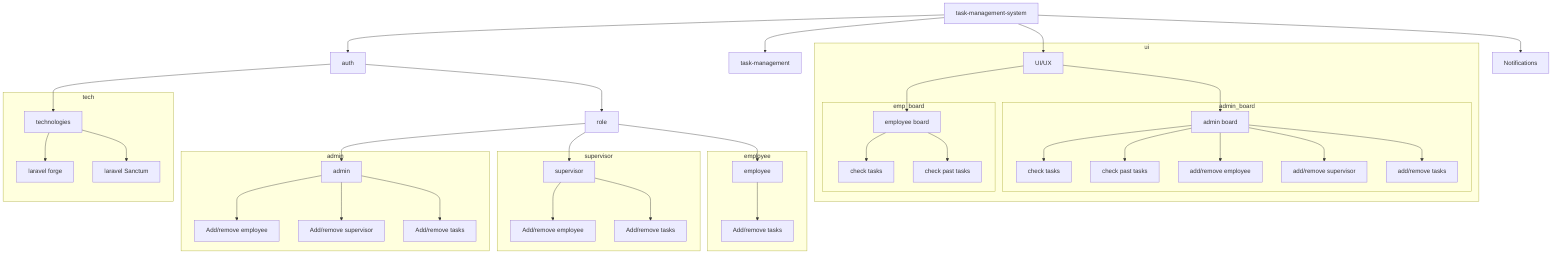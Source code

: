 flowchart TD
    A[task-management-system] --> B[auth]
    A --> C[task-management]
    A --> D[UI/UX]
    subgraph ui
        D --> D1[employee board]
        subgraph emp_board
            D1 --> D11[check tasks]
            D1 --> D12[check past tasks]
        end
        D --> D2[admin board]
        subgraph admin_board
            D2 --> D21[check tasks]
            D2 --> D22[check past tasks]
            D2 --> D23[add/remove employee]
            D2 --> D24[add/remove supervisor]
            D2 --> D25[add/remove tasks]
        end
    end
    A --> E[Notifications]
    B --> F[technologies]
    subgraph tech
        F --> F1[laravel forge]
        F --> F2[laravel Sanctum]
    end
    B --> G[role]
    G --> G1[admin]
    G --> G2[supervisor]
    G --> G3[employee]
    subgraph admin
        G1 --> G11[Add/remove employee]
        G1 --> G12[Add/remove supervisor]
        G1 --> G13[Add/remove tasks]
    end
    subgraph supervisor
        G2 --> G21[Add/remove employee]
        G2 --> G23[Add/remove tasks]
    end
    subgraph employee
        G3 --> G31[Add/remove tasks]
    end